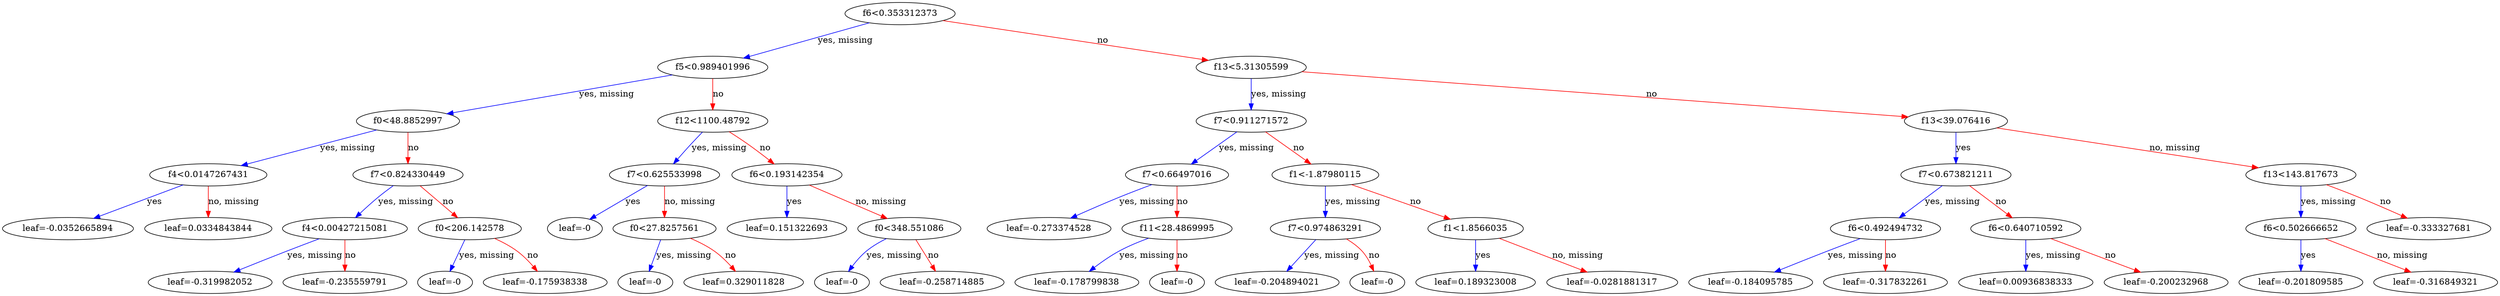 digraph {
	graph [rankdir=UT]
	0 [label="f6<0.353312373"]
	0 -> 1 [label="yes, missing" color="#0000FF"]
	0 -> 2 [label=no color="#FF0000"]
	1 [label="f5<0.989401996"]
	1 -> 3 [label="yes, missing" color="#0000FF"]
	1 -> 4 [label=no color="#FF0000"]
	3 [label="f0<48.8852997"]
	3 -> 7 [label="yes, missing" color="#0000FF"]
	3 -> 8 [label=no color="#FF0000"]
	7 [label="f4<0.0147267431"]
	7 -> 15 [label=yes color="#0000FF"]
	7 -> 16 [label="no, missing" color="#FF0000"]
	15 [label="leaf=-0.0352665894"]
	16 [label="leaf=0.0334843844"]
	8 [label="f7<0.824330449"]
	8 -> 17 [label="yes, missing" color="#0000FF"]
	8 -> 18 [label=no color="#FF0000"]
	17 [label="f4<0.00427215081"]
	17 -> 31 [label="yes, missing" color="#0000FF"]
	17 -> 32 [label=no color="#FF0000"]
	31 [label="leaf=-0.319982052"]
	32 [label="leaf=-0.235559791"]
	18 [label="f0<206.142578"]
	18 -> 33 [label="yes, missing" color="#0000FF"]
	18 -> 34 [label=no color="#FF0000"]
	33 [label="leaf=-0"]
	34 [label="leaf=-0.175938338"]
	4 [label="f12<1100.48792"]
	4 -> 9 [label="yes, missing" color="#0000FF"]
	4 -> 10 [label=no color="#FF0000"]
	9 [label="f7<0.625533998"]
	9 -> 19 [label=yes color="#0000FF"]
	9 -> 20 [label="no, missing" color="#FF0000"]
	19 [label="leaf=-0"]
	20 [label="f0<27.8257561"]
	20 -> 35 [label="yes, missing" color="#0000FF"]
	20 -> 36 [label=no color="#FF0000"]
	35 [label="leaf=-0"]
	36 [label="leaf=0.329011828"]
	10 [label="f6<0.193142354"]
	10 -> 21 [label=yes color="#0000FF"]
	10 -> 22 [label="no, missing" color="#FF0000"]
	21 [label="leaf=0.151322693"]
	22 [label="f0<348.551086"]
	22 -> 37 [label="yes, missing" color="#0000FF"]
	22 -> 38 [label=no color="#FF0000"]
	37 [label="leaf=-0"]
	38 [label="leaf=-0.258714885"]
	2 [label="f13<5.31305599"]
	2 -> 5 [label="yes, missing" color="#0000FF"]
	2 -> 6 [label=no color="#FF0000"]
	5 [label="f7<0.911271572"]
	5 -> 11 [label="yes, missing" color="#0000FF"]
	5 -> 12 [label=no color="#FF0000"]
	11 [label="f7<0.66497016"]
	11 -> 23 [label="yes, missing" color="#0000FF"]
	11 -> 24 [label=no color="#FF0000"]
	23 [label="leaf=-0.273374528"]
	24 [label="f11<28.4869995"]
	24 -> 39 [label="yes, missing" color="#0000FF"]
	24 -> 40 [label=no color="#FF0000"]
	39 [label="leaf=-0.178799838"]
	40 [label="leaf=-0"]
	12 [label="f1<-1.87980115"]
	12 -> 25 [label="yes, missing" color="#0000FF"]
	12 -> 26 [label=no color="#FF0000"]
	25 [label="f7<0.974863291"]
	25 -> 41 [label="yes, missing" color="#0000FF"]
	25 -> 42 [label=no color="#FF0000"]
	41 [label="leaf=-0.204894021"]
	42 [label="leaf=-0"]
	26 [label="f1<1.8566035"]
	26 -> 43 [label=yes color="#0000FF"]
	26 -> 44 [label="no, missing" color="#FF0000"]
	43 [label="leaf=0.189323008"]
	44 [label="leaf=-0.0281881317"]
	6 [label="f13<39.076416"]
	6 -> 13 [label=yes color="#0000FF"]
	6 -> 14 [label="no, missing" color="#FF0000"]
	13 [label="f7<0.673821211"]
	13 -> 27 [label="yes, missing" color="#0000FF"]
	13 -> 28 [label=no color="#FF0000"]
	27 [label="f6<0.492494732"]
	27 -> 45 [label="yes, missing" color="#0000FF"]
	27 -> 46 [label=no color="#FF0000"]
	45 [label="leaf=-0.184095785"]
	46 [label="leaf=-0.317832261"]
	28 [label="f6<0.640710592"]
	28 -> 47 [label="yes, missing" color="#0000FF"]
	28 -> 48 [label=no color="#FF0000"]
	47 [label="leaf=0.00936838333"]
	48 [label="leaf=-0.200232968"]
	14 [label="f13<143.817673"]
	14 -> 29 [label="yes, missing" color="#0000FF"]
	14 -> 30 [label=no color="#FF0000"]
	29 [label="f6<0.502666652"]
	29 -> 49 [label=yes color="#0000FF"]
	29 -> 50 [label="no, missing" color="#FF0000"]
	49 [label="leaf=-0.201809585"]
	50 [label="leaf=-0.316849321"]
	30 [label="leaf=-0.333327681"]
}
